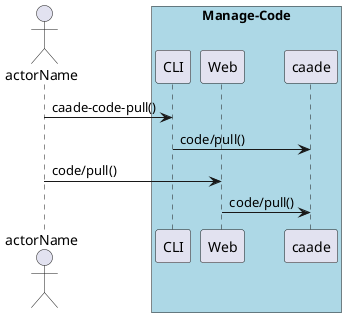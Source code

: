 @startuml
Actor "actorName" as A

box "Manage-Code" #lightblue
participant CLI as CLI
participant Web as Web
participant "caade" as S
A -> CLI : caade-code-pull()
CLI -> S : code/pull()
A -> Web : code/pull()
Web -> S : code/pull()
end box

@enduml
